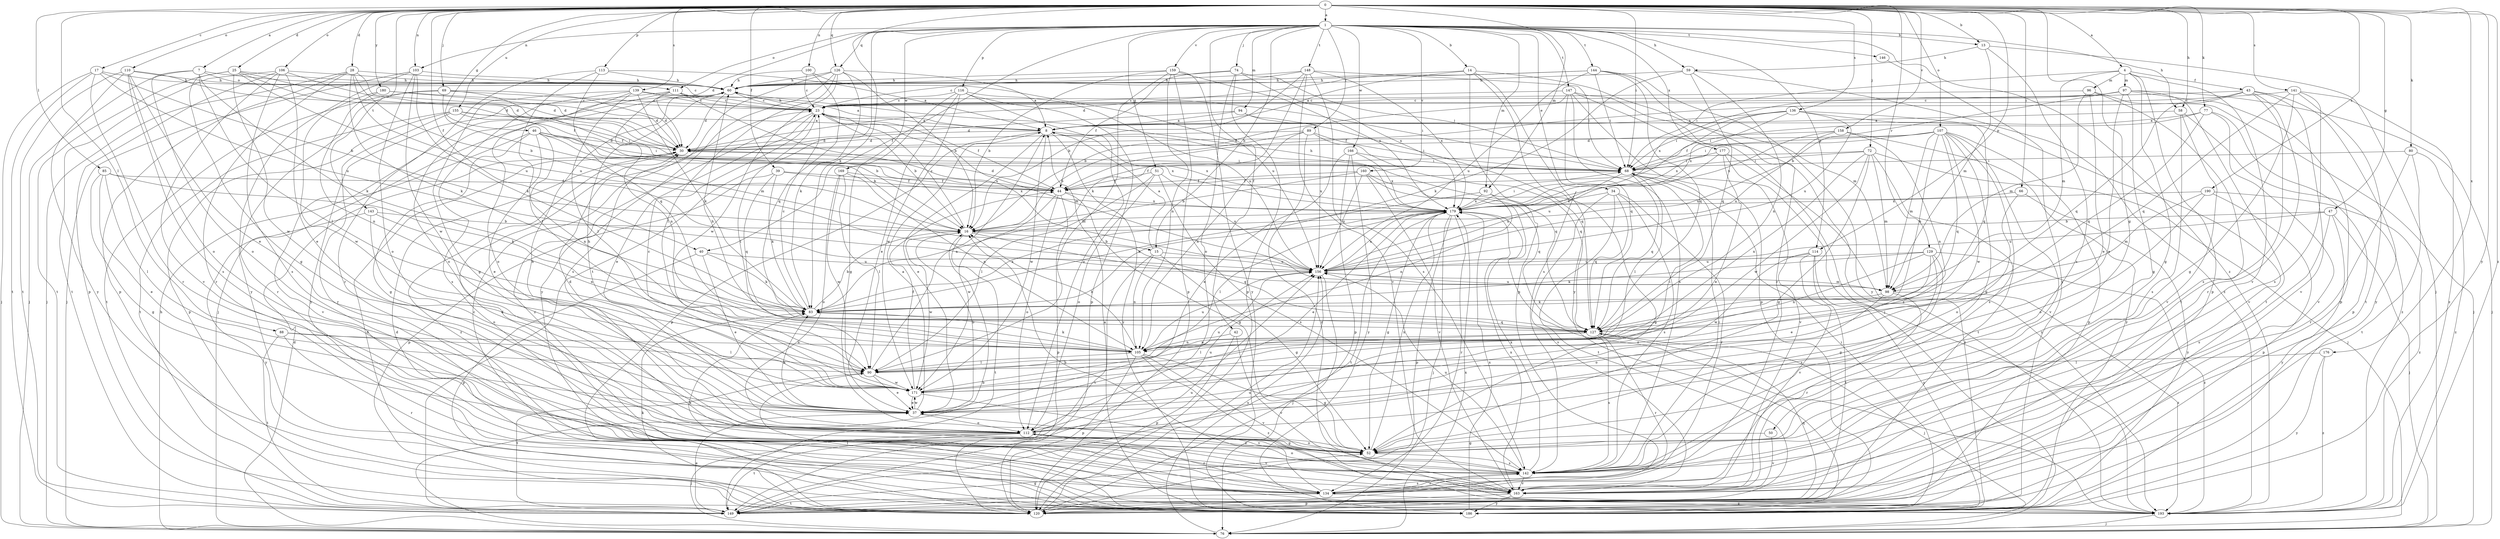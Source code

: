 strict digraph  {
0;
1;
4;
7;
8;
13;
14;
15;
16;
17;
23;
25;
28;
30;
34;
37;
39;
40;
42;
43;
44;
46;
47;
50;
51;
52;
58;
59;
60;
66;
68;
69;
72;
74;
76;
77;
80;
83;
85;
88;
89;
90;
92;
94;
96;
97;
98;
100;
103;
105;
106;
107;
110;
111;
112;
113;
114;
116;
120;
126;
127;
129;
134;
136;
139;
141;
142;
143;
144;
146;
147;
148;
149;
155;
156;
158;
159;
160;
163;
166;
169;
171;
176;
177;
179;
180;
186;
190;
193;
0 -> 1  [label=a];
0 -> 4  [label=a];
0 -> 7  [label=a];
0 -> 13  [label=b];
0 -> 17  [label=c];
0 -> 25  [label=d];
0 -> 28  [label=d];
0 -> 39  [label=f];
0 -> 40  [label=f];
0 -> 46  [label=g];
0 -> 47  [label=g];
0 -> 50  [label=g];
0 -> 58  [label=h];
0 -> 66  [label=i];
0 -> 68  [label=i];
0 -> 69  [label=j];
0 -> 72  [label=j];
0 -> 77  [label=k];
0 -> 80  [label=k];
0 -> 83  [label=k];
0 -> 85  [label=l];
0 -> 88  [label=l];
0 -> 92  [label=m];
0 -> 100  [label=n];
0 -> 103  [label=n];
0 -> 106  [label=o];
0 -> 107  [label=o];
0 -> 110  [label=o];
0 -> 113  [label=p];
0 -> 114  [label=p];
0 -> 126  [label=q];
0 -> 129  [label=r];
0 -> 136  [label=s];
0 -> 139  [label=s];
0 -> 141  [label=s];
0 -> 143  [label=t];
0 -> 155  [label=u];
0 -> 158  [label=v];
0 -> 176  [label=x];
0 -> 180  [label=y];
0 -> 186  [label=y];
0 -> 190  [label=z];
0 -> 193  [label=z];
1 -> 13  [label=b];
1 -> 14  [label=b];
1 -> 15  [label=b];
1 -> 30  [label=d];
1 -> 34  [label=e];
1 -> 40  [label=f];
1 -> 42  [label=f];
1 -> 51  [label=g];
1 -> 58  [label=h];
1 -> 59  [label=h];
1 -> 74  [label=j];
1 -> 89  [label=l];
1 -> 92  [label=m];
1 -> 94  [label=m];
1 -> 103  [label=n];
1 -> 111  [label=o];
1 -> 114  [label=p];
1 -> 116  [label=p];
1 -> 126  [label=q];
1 -> 144  [label=t];
1 -> 146  [label=t];
1 -> 147  [label=t];
1 -> 148  [label=t];
1 -> 149  [label=t];
1 -> 159  [label=v];
1 -> 160  [label=v];
1 -> 166  [label=w];
1 -> 169  [label=w];
1 -> 177  [label=x];
1 -> 193  [label=z];
4 -> 43  [label=f];
4 -> 52  [label=g];
4 -> 68  [label=i];
4 -> 96  [label=m];
4 -> 97  [label=m];
4 -> 98  [label=m];
4 -> 120  [label=p];
4 -> 163  [label=v];
7 -> 23  [label=c];
7 -> 76  [label=j];
7 -> 83  [label=k];
7 -> 90  [label=l];
7 -> 111  [label=o];
7 -> 112  [label=o];
8 -> 30  [label=d];
8 -> 37  [label=e];
8 -> 120  [label=p];
8 -> 127  [label=q];
8 -> 171  [label=w];
8 -> 179  [label=x];
8 -> 186  [label=y];
13 -> 59  [label=h];
13 -> 76  [label=j];
13 -> 98  [label=m];
13 -> 142  [label=s];
14 -> 8  [label=a];
14 -> 60  [label=h];
14 -> 98  [label=m];
14 -> 120  [label=p];
14 -> 142  [label=s];
14 -> 186  [label=y];
15 -> 8  [label=a];
15 -> 52  [label=g];
15 -> 105  [label=n];
15 -> 149  [label=t];
15 -> 156  [label=u];
16 -> 15  [label=b];
16 -> 23  [label=c];
16 -> 127  [label=q];
16 -> 149  [label=t];
16 -> 171  [label=w];
17 -> 16  [label=b];
17 -> 60  [label=h];
17 -> 76  [label=j];
17 -> 134  [label=r];
17 -> 149  [label=t];
17 -> 156  [label=u];
23 -> 8  [label=a];
23 -> 16  [label=b];
23 -> 37  [label=e];
23 -> 44  [label=f];
23 -> 60  [label=h];
23 -> 90  [label=l];
23 -> 98  [label=m];
23 -> 193  [label=z];
25 -> 30  [label=d];
25 -> 44  [label=f];
25 -> 52  [label=g];
25 -> 60  [label=h];
25 -> 149  [label=t];
25 -> 156  [label=u];
25 -> 171  [label=w];
28 -> 16  [label=b];
28 -> 30  [label=d];
28 -> 60  [label=h];
28 -> 76  [label=j];
28 -> 83  [label=k];
28 -> 120  [label=p];
28 -> 134  [label=r];
28 -> 156  [label=u];
30 -> 68  [label=i];
30 -> 193  [label=z];
34 -> 127  [label=q];
34 -> 134  [label=r];
34 -> 142  [label=s];
34 -> 149  [label=t];
34 -> 163  [label=v];
34 -> 179  [label=x];
37 -> 8  [label=a];
37 -> 16  [label=b];
37 -> 30  [label=d];
37 -> 83  [label=k];
37 -> 112  [label=o];
37 -> 171  [label=w];
39 -> 44  [label=f];
39 -> 83  [label=k];
39 -> 120  [label=p];
39 -> 127  [label=q];
39 -> 179  [label=x];
40 -> 37  [label=e];
40 -> 83  [label=k];
40 -> 120  [label=p];
40 -> 156  [label=u];
42 -> 105  [label=n];
42 -> 120  [label=p];
42 -> 163  [label=v];
43 -> 23  [label=c];
43 -> 44  [label=f];
43 -> 127  [label=q];
43 -> 134  [label=r];
43 -> 142  [label=s];
43 -> 163  [label=v];
43 -> 186  [label=y];
44 -> 30  [label=d];
44 -> 52  [label=g];
44 -> 112  [label=o];
44 -> 120  [label=p];
44 -> 171  [label=w];
44 -> 179  [label=x];
46 -> 16  [label=b];
46 -> 30  [label=d];
46 -> 37  [label=e];
46 -> 52  [label=g];
46 -> 68  [label=i];
46 -> 105  [label=n];
46 -> 163  [label=v];
46 -> 179  [label=x];
47 -> 16  [label=b];
47 -> 76  [label=j];
47 -> 142  [label=s];
47 -> 156  [label=u];
47 -> 186  [label=y];
50 -> 52  [label=g];
50 -> 163  [label=v];
51 -> 44  [label=f];
51 -> 90  [label=l];
51 -> 112  [label=o];
51 -> 142  [label=s];
51 -> 156  [label=u];
52 -> 112  [label=o];
52 -> 142  [label=s];
52 -> 179  [label=x];
58 -> 8  [label=a];
58 -> 142  [label=s];
58 -> 163  [label=v];
58 -> 193  [label=z];
59 -> 60  [label=h];
59 -> 83  [label=k];
59 -> 105  [label=n];
59 -> 127  [label=q];
59 -> 193  [label=z];
60 -> 23  [label=c];
60 -> 30  [label=d];
60 -> 76  [label=j];
66 -> 112  [label=o];
66 -> 179  [label=x];
66 -> 186  [label=y];
68 -> 44  [label=f];
68 -> 90  [label=l];
68 -> 127  [label=q];
68 -> 156  [label=u];
68 -> 193  [label=z];
69 -> 23  [label=c];
69 -> 30  [label=d];
69 -> 44  [label=f];
69 -> 98  [label=m];
69 -> 134  [label=r];
69 -> 149  [label=t];
72 -> 44  [label=f];
72 -> 52  [label=g];
72 -> 68  [label=i];
72 -> 76  [label=j];
72 -> 98  [label=m];
72 -> 105  [label=n];
72 -> 149  [label=t];
72 -> 171  [label=w];
74 -> 44  [label=f];
74 -> 60  [label=h];
74 -> 68  [label=i];
74 -> 112  [label=o];
74 -> 120  [label=p];
74 -> 179  [label=x];
76 -> 16  [label=b];
76 -> 30  [label=d];
76 -> 60  [label=h];
76 -> 156  [label=u];
76 -> 179  [label=x];
77 -> 8  [label=a];
77 -> 68  [label=i];
77 -> 120  [label=p];
77 -> 127  [label=q];
77 -> 163  [label=v];
80 -> 68  [label=i];
80 -> 134  [label=r];
80 -> 149  [label=t];
80 -> 193  [label=z];
83 -> 16  [label=b];
83 -> 23  [label=c];
83 -> 127  [label=q];
83 -> 179  [label=x];
85 -> 37  [label=e];
85 -> 44  [label=f];
85 -> 52  [label=g];
85 -> 83  [label=k];
85 -> 90  [label=l];
88 -> 90  [label=l];
88 -> 105  [label=n];
88 -> 134  [label=r];
88 -> 149  [label=t];
89 -> 16  [label=b];
89 -> 30  [label=d];
89 -> 68  [label=i];
89 -> 105  [label=n];
89 -> 127  [label=q];
89 -> 193  [label=z];
90 -> 8  [label=a];
90 -> 37  [label=e];
90 -> 149  [label=t];
90 -> 171  [label=w];
92 -> 52  [label=g];
92 -> 83  [label=k];
92 -> 105  [label=n];
92 -> 179  [label=x];
94 -> 8  [label=a];
94 -> 30  [label=d];
94 -> 127  [label=q];
94 -> 156  [label=u];
96 -> 23  [label=c];
96 -> 37  [label=e];
96 -> 76  [label=j];
96 -> 98  [label=m];
96 -> 149  [label=t];
97 -> 16  [label=b];
97 -> 23  [label=c];
97 -> 37  [label=e];
97 -> 52  [label=g];
97 -> 76  [label=j];
97 -> 120  [label=p];
97 -> 149  [label=t];
97 -> 179  [label=x];
98 -> 83  [label=k];
98 -> 112  [label=o];
98 -> 134  [label=r];
98 -> 156  [label=u];
98 -> 193  [label=z];
100 -> 23  [label=c];
100 -> 60  [label=h];
100 -> 127  [label=q];
100 -> 156  [label=u];
103 -> 60  [label=h];
103 -> 76  [label=j];
103 -> 83  [label=k];
103 -> 112  [label=o];
103 -> 171  [label=w];
103 -> 186  [label=y];
105 -> 16  [label=b];
105 -> 52  [label=g];
105 -> 60  [label=h];
105 -> 83  [label=k];
105 -> 90  [label=l];
105 -> 120  [label=p];
105 -> 156  [label=u];
105 -> 163  [label=v];
105 -> 193  [label=z];
106 -> 30  [label=d];
106 -> 37  [label=e];
106 -> 60  [label=h];
106 -> 120  [label=p];
106 -> 142  [label=s];
106 -> 149  [label=t];
106 -> 163  [label=v];
107 -> 30  [label=d];
107 -> 52  [label=g];
107 -> 68  [label=i];
107 -> 83  [label=k];
107 -> 98  [label=m];
107 -> 120  [label=p];
107 -> 127  [label=q];
107 -> 142  [label=s];
107 -> 163  [label=v];
107 -> 171  [label=w];
107 -> 179  [label=x];
110 -> 30  [label=d];
110 -> 37  [label=e];
110 -> 60  [label=h];
110 -> 112  [label=o];
110 -> 142  [label=s];
110 -> 149  [label=t];
110 -> 186  [label=y];
111 -> 23  [label=c];
111 -> 68  [label=i];
111 -> 105  [label=n];
111 -> 112  [label=o];
111 -> 156  [label=u];
111 -> 186  [label=y];
112 -> 52  [label=g];
112 -> 60  [label=h];
112 -> 76  [label=j];
112 -> 134  [label=r];
112 -> 149  [label=t];
112 -> 156  [label=u];
112 -> 163  [label=v];
113 -> 8  [label=a];
113 -> 60  [label=h];
113 -> 90  [label=l];
113 -> 127  [label=q];
113 -> 134  [label=r];
114 -> 149  [label=t];
114 -> 156  [label=u];
114 -> 163  [label=v];
114 -> 171  [label=w];
114 -> 186  [label=y];
116 -> 23  [label=c];
116 -> 37  [label=e];
116 -> 52  [label=g];
116 -> 112  [label=o];
116 -> 120  [label=p];
116 -> 156  [label=u];
116 -> 171  [label=w];
120 -> 30  [label=d];
120 -> 83  [label=k];
120 -> 156  [label=u];
126 -> 8  [label=a];
126 -> 16  [label=b];
126 -> 60  [label=h];
126 -> 83  [label=k];
126 -> 90  [label=l];
126 -> 142  [label=s];
126 -> 171  [label=w];
126 -> 186  [label=y];
127 -> 76  [label=j];
127 -> 90  [label=l];
127 -> 105  [label=n];
127 -> 134  [label=r];
127 -> 142  [label=s];
129 -> 37  [label=e];
129 -> 52  [label=g];
129 -> 83  [label=k];
129 -> 105  [label=n];
129 -> 142  [label=s];
129 -> 156  [label=u];
129 -> 193  [label=z];
134 -> 16  [label=b];
134 -> 83  [label=k];
134 -> 142  [label=s];
134 -> 149  [label=t];
134 -> 193  [label=z];
136 -> 8  [label=a];
136 -> 44  [label=f];
136 -> 68  [label=i];
136 -> 127  [label=q];
136 -> 156  [label=u];
136 -> 163  [label=v];
136 -> 179  [label=x];
139 -> 8  [label=a];
139 -> 23  [label=c];
139 -> 52  [label=g];
139 -> 83  [label=k];
139 -> 90  [label=l];
139 -> 112  [label=o];
139 -> 142  [label=s];
141 -> 23  [label=c];
141 -> 52  [label=g];
141 -> 127  [label=q];
141 -> 142  [label=s];
141 -> 149  [label=t];
141 -> 193  [label=z];
142 -> 30  [label=d];
142 -> 37  [label=e];
142 -> 68  [label=i];
142 -> 112  [label=o];
142 -> 134  [label=r];
142 -> 156  [label=u];
142 -> 163  [label=v];
142 -> 179  [label=x];
143 -> 16  [label=b];
143 -> 105  [label=n];
143 -> 112  [label=o];
143 -> 186  [label=y];
144 -> 30  [label=d];
144 -> 60  [label=h];
144 -> 68  [label=i];
144 -> 127  [label=q];
144 -> 134  [label=r];
144 -> 156  [label=u];
144 -> 186  [label=y];
146 -> 186  [label=y];
147 -> 16  [label=b];
147 -> 23  [label=c];
147 -> 76  [label=j];
147 -> 120  [label=p];
147 -> 127  [label=q];
147 -> 142  [label=s];
147 -> 193  [label=z];
148 -> 16  [label=b];
148 -> 23  [label=c];
148 -> 60  [label=h];
148 -> 68  [label=i];
148 -> 83  [label=k];
148 -> 142  [label=s];
148 -> 163  [label=v];
148 -> 179  [label=x];
149 -> 37  [label=e];
149 -> 52  [label=g];
149 -> 127  [label=q];
149 -> 156  [label=u];
155 -> 8  [label=a];
155 -> 16  [label=b];
155 -> 68  [label=i];
155 -> 120  [label=p];
155 -> 134  [label=r];
155 -> 149  [label=t];
156 -> 76  [label=j];
156 -> 98  [label=m];
156 -> 179  [label=x];
158 -> 30  [label=d];
158 -> 105  [label=n];
158 -> 156  [label=u];
158 -> 179  [label=x];
158 -> 186  [label=y];
159 -> 16  [label=b];
159 -> 60  [label=h];
159 -> 90  [label=l];
159 -> 105  [label=n];
159 -> 120  [label=p];
159 -> 179  [label=x];
159 -> 186  [label=y];
160 -> 16  [label=b];
160 -> 44  [label=f];
160 -> 127  [label=q];
160 -> 156  [label=u];
160 -> 163  [label=v];
160 -> 193  [label=z];
163 -> 120  [label=p];
163 -> 179  [label=x];
163 -> 186  [label=y];
166 -> 37  [label=e];
166 -> 68  [label=i];
166 -> 120  [label=p];
166 -> 179  [label=x];
166 -> 186  [label=y];
169 -> 44  [label=f];
169 -> 90  [label=l];
169 -> 105  [label=n];
169 -> 112  [label=o];
169 -> 171  [label=w];
171 -> 23  [label=c];
171 -> 37  [label=e];
171 -> 44  [label=f];
171 -> 60  [label=h];
171 -> 68  [label=i];
171 -> 156  [label=u];
171 -> 163  [label=v];
176 -> 90  [label=l];
176 -> 186  [label=y];
176 -> 193  [label=z];
177 -> 37  [label=e];
177 -> 68  [label=i];
177 -> 156  [label=u];
177 -> 163  [label=v];
177 -> 193  [label=z];
179 -> 16  [label=b];
179 -> 37  [label=e];
179 -> 52  [label=g];
179 -> 60  [label=h];
179 -> 68  [label=i];
179 -> 76  [label=j];
179 -> 90  [label=l];
179 -> 120  [label=p];
179 -> 134  [label=r];
179 -> 149  [label=t];
180 -> 23  [label=c];
180 -> 30  [label=d];
180 -> 105  [label=n];
180 -> 171  [label=w];
186 -> 8  [label=a];
186 -> 23  [label=c];
186 -> 30  [label=d];
186 -> 68  [label=i];
186 -> 90  [label=l];
186 -> 179  [label=x];
190 -> 98  [label=m];
190 -> 112  [label=o];
190 -> 120  [label=p];
190 -> 179  [label=x];
190 -> 193  [label=z];
193 -> 76  [label=j];
}
